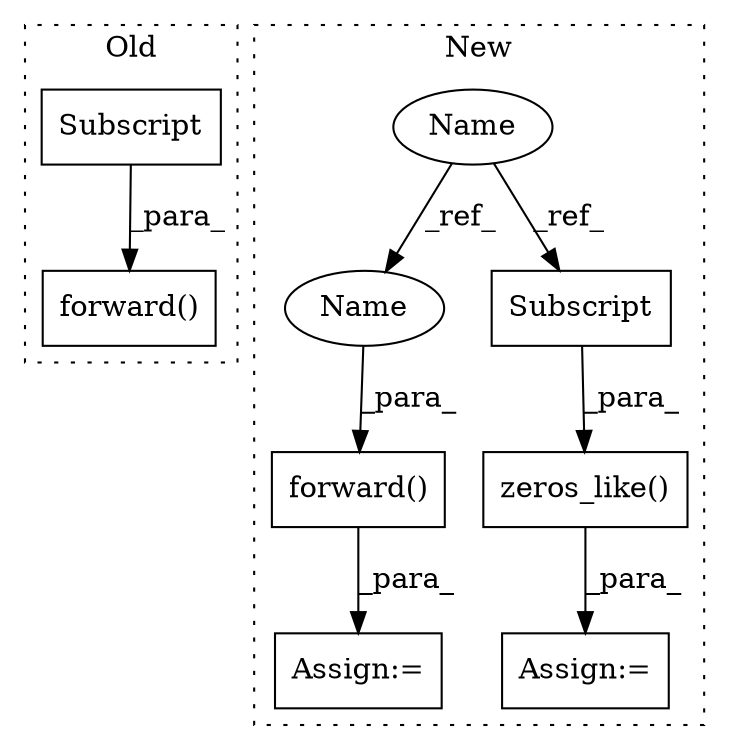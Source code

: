digraph G {
subgraph cluster0 {
1 [label="forward()" a="75" s="19090,19121" l="16,1" shape="box"];
9 [label="Subscript" a="63" s="19106,0" l="15,0" shape="box"];
label = "Old";
style="dotted";
}
subgraph cluster1 {
2 [label="zeros_like()" a="75" s="19222,19254" l="17,1" shape="box"];
3 [label="Name" a="87" s="17184" l="6" shape="ellipse"];
4 [label="forward()" a="75" s="18810,18830" l="14,1" shape="box"];
5 [label="Assign:=" a="68" s="18807" l="3" shape="box"];
6 [label="Assign:=" a="68" s="19695" l="3" shape="box"];
7 [label="Name" a="87" s="18824" l="6" shape="ellipse"];
8 [label="Subscript" a="63" s="19239,0" l="15,0" shape="box"];
label = "New";
style="dotted";
}
2 -> 6 [label="_para_"];
3 -> 8 [label="_ref_"];
3 -> 7 [label="_ref_"];
4 -> 5 [label="_para_"];
7 -> 4 [label="_para_"];
8 -> 2 [label="_para_"];
9 -> 1 [label="_para_"];
}